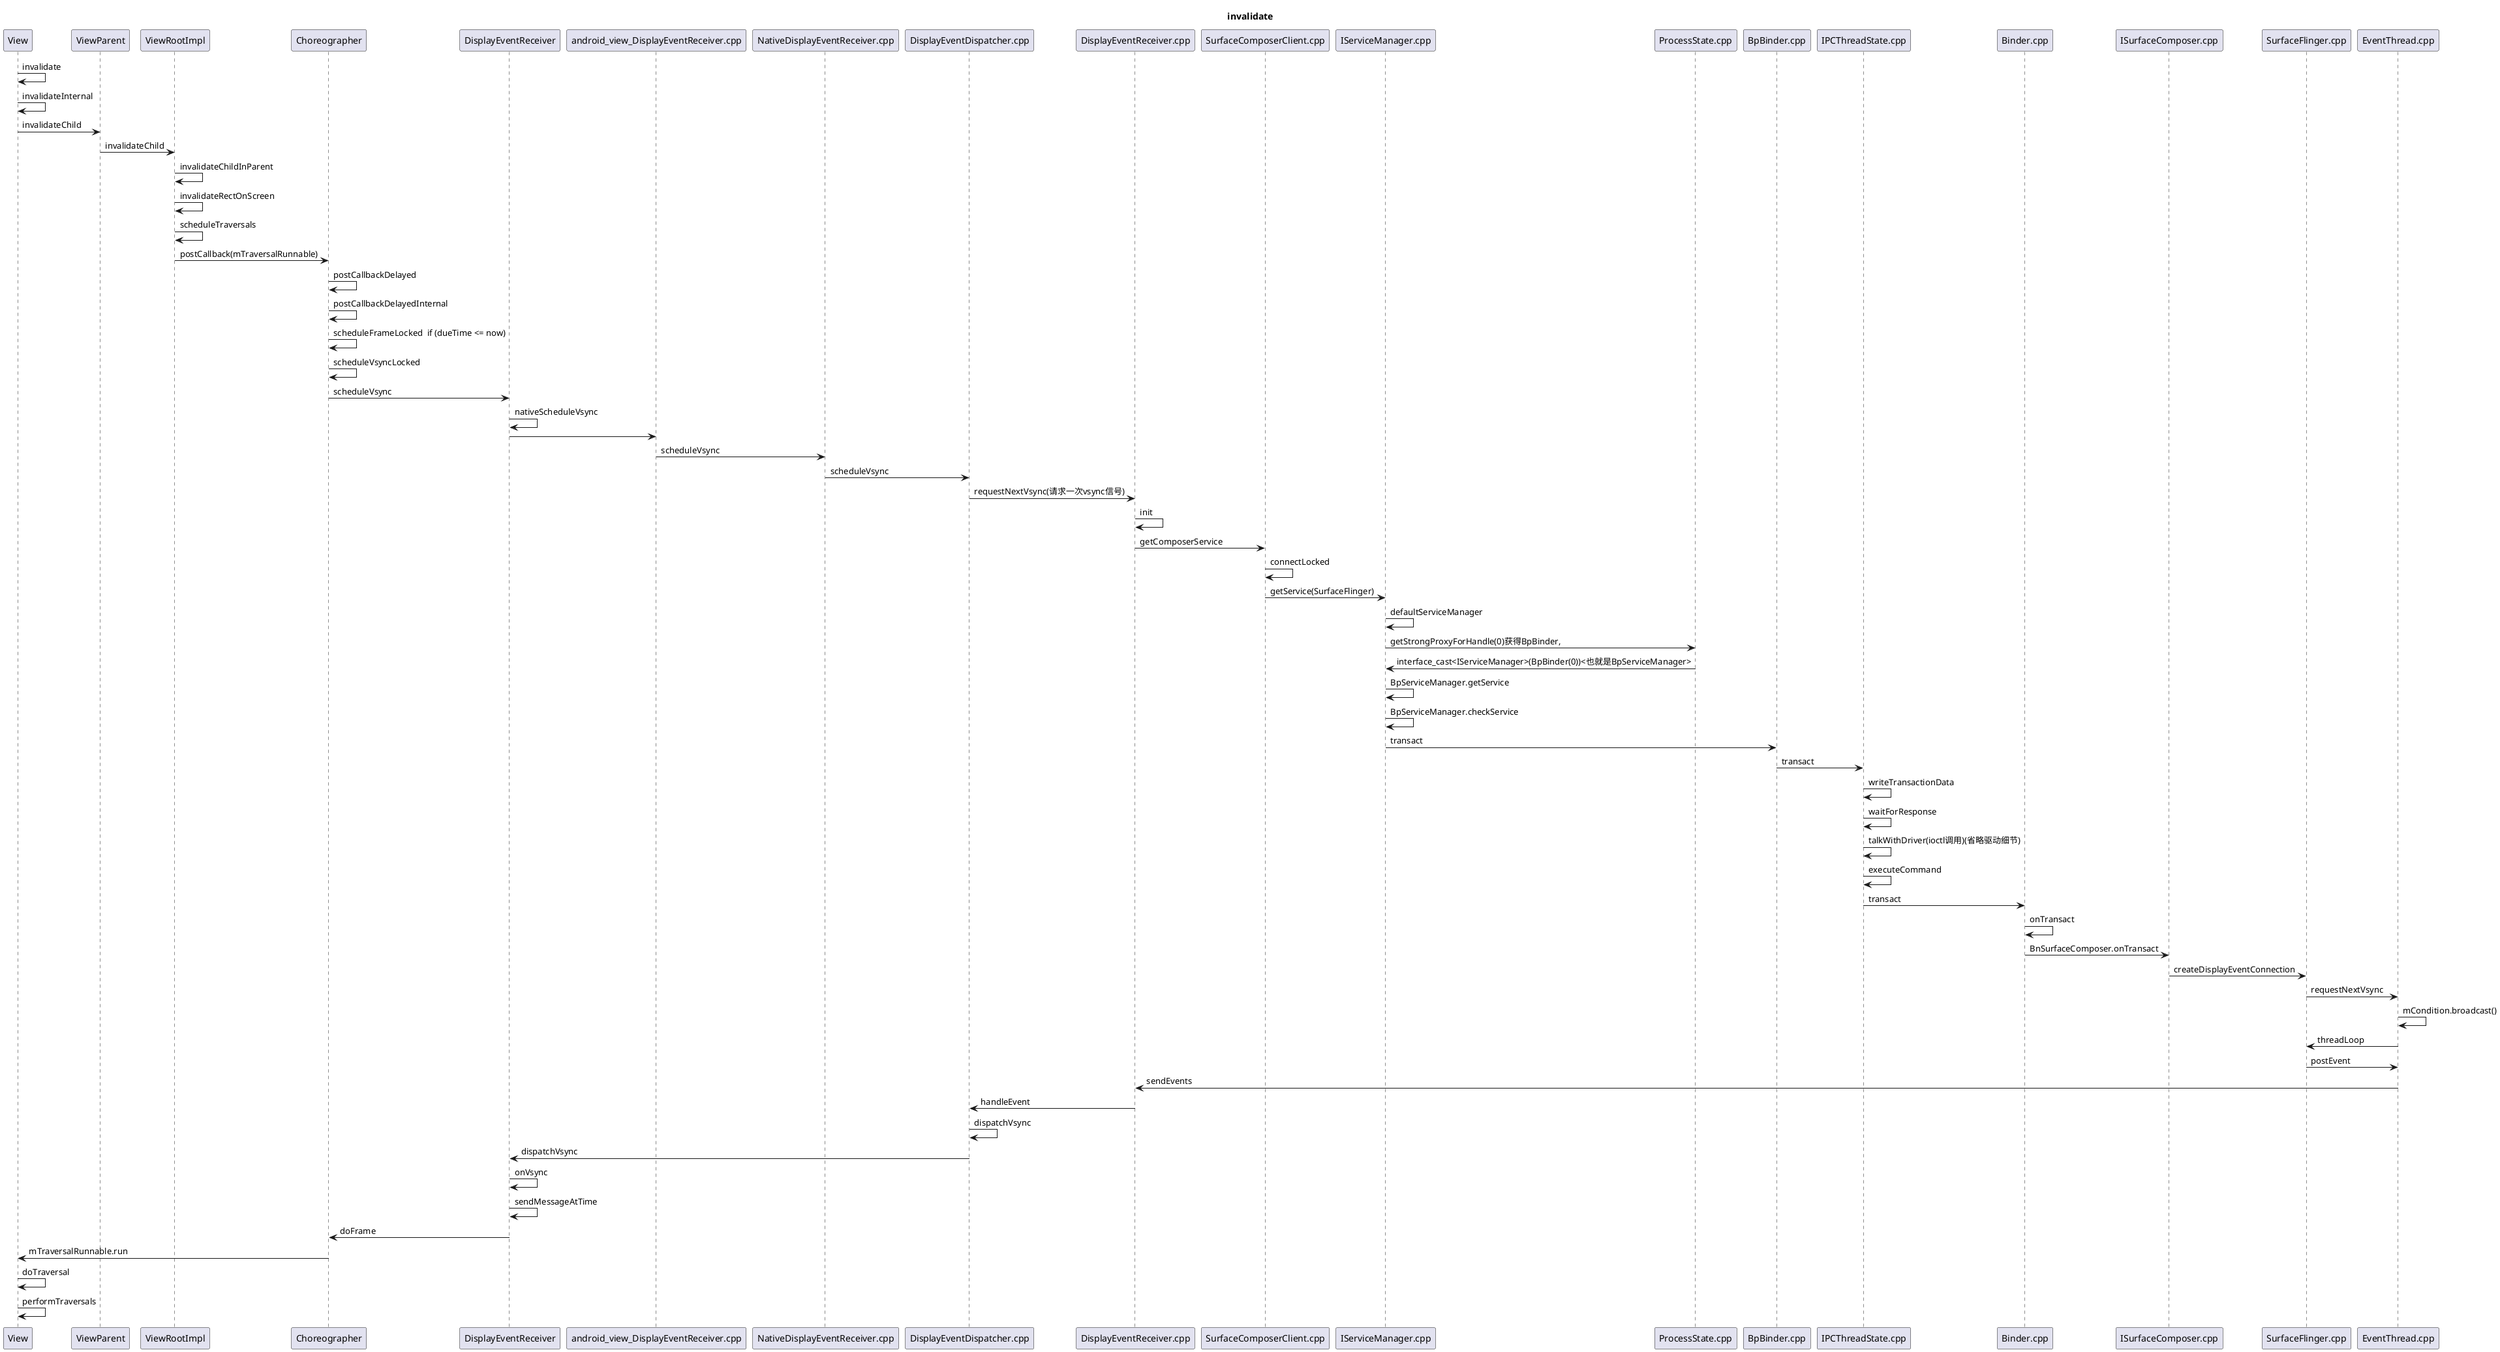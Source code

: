 @startuml
    title invalidate
    View -> View:invalidate
    View -> View :invalidateInternal
    View -> ViewParent : invalidateChild
    ViewParent -> ViewRootImpl : invalidateChild
    ViewRootImpl -> ViewRootImpl :invalidateChildInParent
    ViewRootImpl -> ViewRootImpl :invalidateRectOnScreen
    ViewRootImpl -> ViewRootImpl :scheduleTraversals
    ViewRootImpl -> Choreographer :postCallback(mTraversalRunnable)
    Choreographer -> Choreographer :postCallbackDelayed
    Choreographer -> Choreographer :postCallbackDelayedInternal
    Choreographer -> Choreographer :scheduleFrameLocked  if (dueTime <= now)
    Choreographer -> Choreographer :scheduleVsyncLocked
    Choreographer -> DisplayEventReceiver:scheduleVsync
    DisplayEventReceiver -> DisplayEventReceiver:nativeScheduleVsync
    DisplayEventReceiver ->android_view_DisplayEventReceiver.cpp
    android_view_DisplayEventReceiver.cpp -> NativeDisplayEventReceiver.cpp : scheduleVsync
    NativeDisplayEventReceiver.cpp->DisplayEventDispatcher.cpp:scheduleVsync
    DisplayEventDispatcher.cpp ->DisplayEventReceiver.cpp:requestNextVsync(请求一次vsync信号)
    DisplayEventReceiver.cpp -> DisplayEventReceiver.cpp:init
    DisplayEventReceiver.cpp -> SurfaceComposerClient.cpp:getComposerService
    SurfaceComposerClient.cpp -> SurfaceComposerClient.cpp:connectLocked
    SurfaceComposerClient.cpp -> IServiceManager.cpp: getService(SurfaceFlinger)
    IServiceManager.cpp -> IServiceManager.cpp:defaultServiceManager
    IServiceManager.cpp -> ProcessState.cpp:getStrongProxyForHandle(0)获得BpBinder,
    ProcessState.cpp ->IServiceManager.cpp :interface_cast<IServiceManager>(BpBinder(0))<也就是BpServiceManager>
    IServiceManager.cpp -> IServiceManager.cpp:BpServiceManager.getService
    IServiceManager.cpp -> IServiceManager.cpp:BpServiceManager.checkService
    IServiceManager.cpp -> BpBinder.cpp:transact
    BpBinder.cpp -> IPCThreadState.cpp:transact
    IPCThreadState.cpp -> IPCThreadState.cpp:writeTransactionData
    IPCThreadState.cpp -> IPCThreadState.cpp:waitForResponse
    IPCThreadState.cpp -> IPCThreadState.cpp:talkWithDriver(ioctl调用)(省略驱动细节)
    IPCThreadState.cpp -> IPCThreadState.cpp:executeCommand
    IPCThreadState.cpp -> Binder.cpp:transact
    Binder.cpp -> Binder.cpp:onTransact
    Binder.cpp -> ISurfaceComposer.cpp:BnSurfaceComposer.onTransact
    ISurfaceComposer.cpp -> SurfaceFlinger.cpp:createDisplayEventConnection
    SurfaceFlinger.cpp->EventThread.cpp:requestNextVsync
    EventThread.cpp -> EventThread.cpp:mCondition.broadcast()
    EventThread.cpp -> SurfaceFlinger.cpp:threadLoop
    EventThread.cpp <- SurfaceFlinger.cpp:postEvent
    EventThread.cpp -> DisplayEventReceiver.cpp:sendEvents
    DisplayEventReceiver.cpp->DisplayEventDispatcher.cpp:handleEvent
    DisplayEventDispatcher.cpp->DisplayEventDispatcher.cpp:dispatchVsync
    DisplayEventDispatcher.cpp->DisplayEventReceiver:dispatchVsync
    DisplayEventReceiver->DisplayEventReceiver:onVsync
    DisplayEventReceiver->DisplayEventReceiver:sendMessageAtTime
    DisplayEventReceiver->Choreographer:doFrame
    Choreographer->View:mTraversalRunnable.run
    View->View:doTraversal
    View->View:performTraversals
@enduml